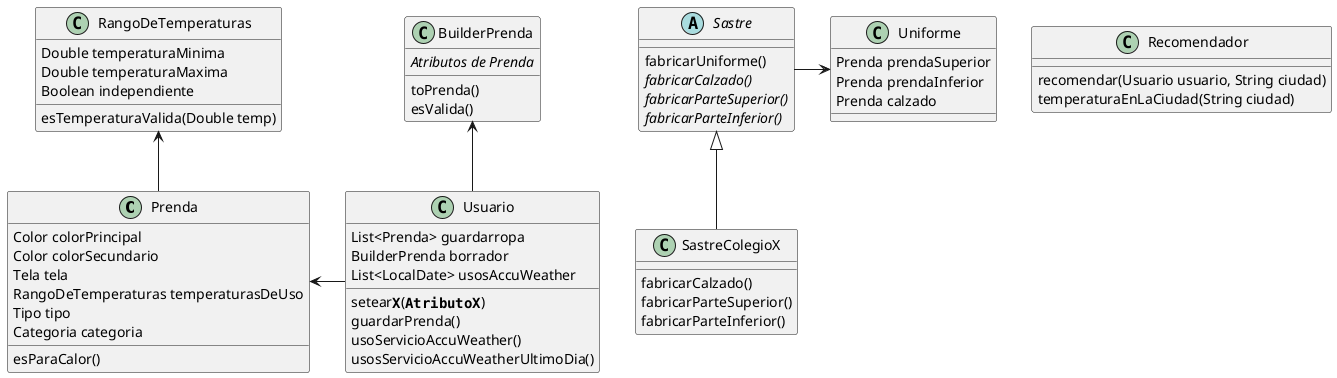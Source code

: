 @startuml
'https://plantuml.com/class-diagram

class Prenda{
Color colorPrincipal
Color colorSecundario
Tela tela
RangoDeTemperaturas temperaturasDeUso
Tipo tipo
Categoria categoria
esParaCalor()
}

class Usuario{
List<Prenda> guardarropa
BuilderPrenda borrador
List<LocalDate> usosAccuWeather
setear**""X""**(**""AtributoX""**)
guardarPrenda()
usoServicioAccuWeather()
usosServicioAccuWeatherUltimoDia()
}

class Recomendador{
recomendar(Usuario usuario, String ciudad)
temperaturaEnLaCiudad(String ciudad)
}

abstract class Sastre{
fabricarUniforme()
//fabricarCalzado()//
//fabricarParteSuperior()//
//fabricarParteInferior()//
}

class SastreColegioX{
fabricarCalzado()
fabricarParteSuperior()
fabricarParteInferior()
}

class Uniforme{
Prenda prendaSuperior
Prenda prendaInferior
Prenda calzado
}

class BuilderPrenda{
//Atributos de Prenda//
toPrenda()
esValida()
}

class RangoDeTemperaturas{
Double temperaturaMinima
Double temperaturaMaxima
Boolean independiente
esTemperaturaValida(Double temp)
}

SastreColegioX-u-|>Sastre
Sastre->Uniforme
Usuario-u->BuilderPrenda
Usuario-l->Prenda
Prenda-u->RangoDeTemperaturas

@enduml
